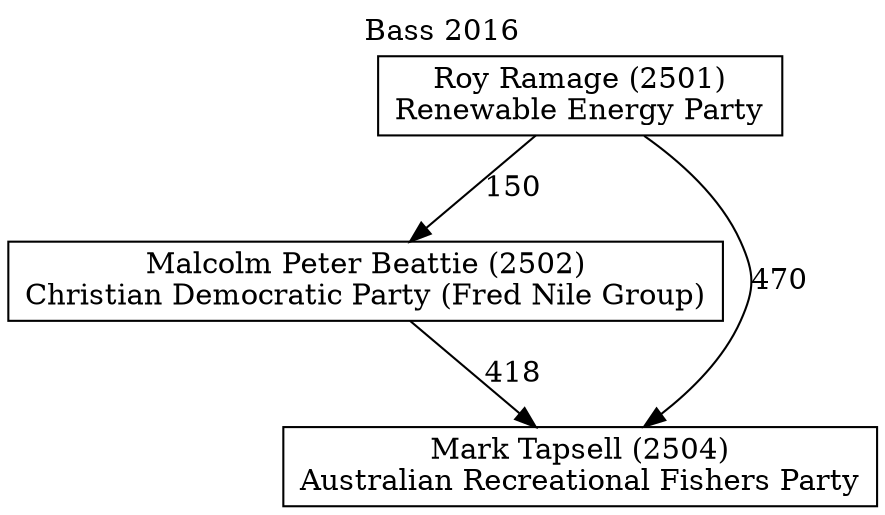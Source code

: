 // House preference flow
digraph "Mark Tapsell (2504)_Bass_2016" {
	graph [label="Bass 2016" labelloc=t mclimit=10]
	node [shape=box]
	"Malcolm Peter Beattie (2502)" [label="Malcolm Peter Beattie (2502)
Christian Democratic Party (Fred Nile Group)"]
	"Roy Ramage (2501)" [label="Roy Ramage (2501)
Renewable Energy Party"]
	"Mark Tapsell (2504)" [label="Mark Tapsell (2504)
Australian Recreational Fishers Party"]
	"Malcolm Peter Beattie (2502)" -> "Mark Tapsell (2504)" [label=418]
	"Roy Ramage (2501)" -> "Malcolm Peter Beattie (2502)" [label=150]
	"Roy Ramage (2501)" -> "Mark Tapsell (2504)" [label=470]
}
